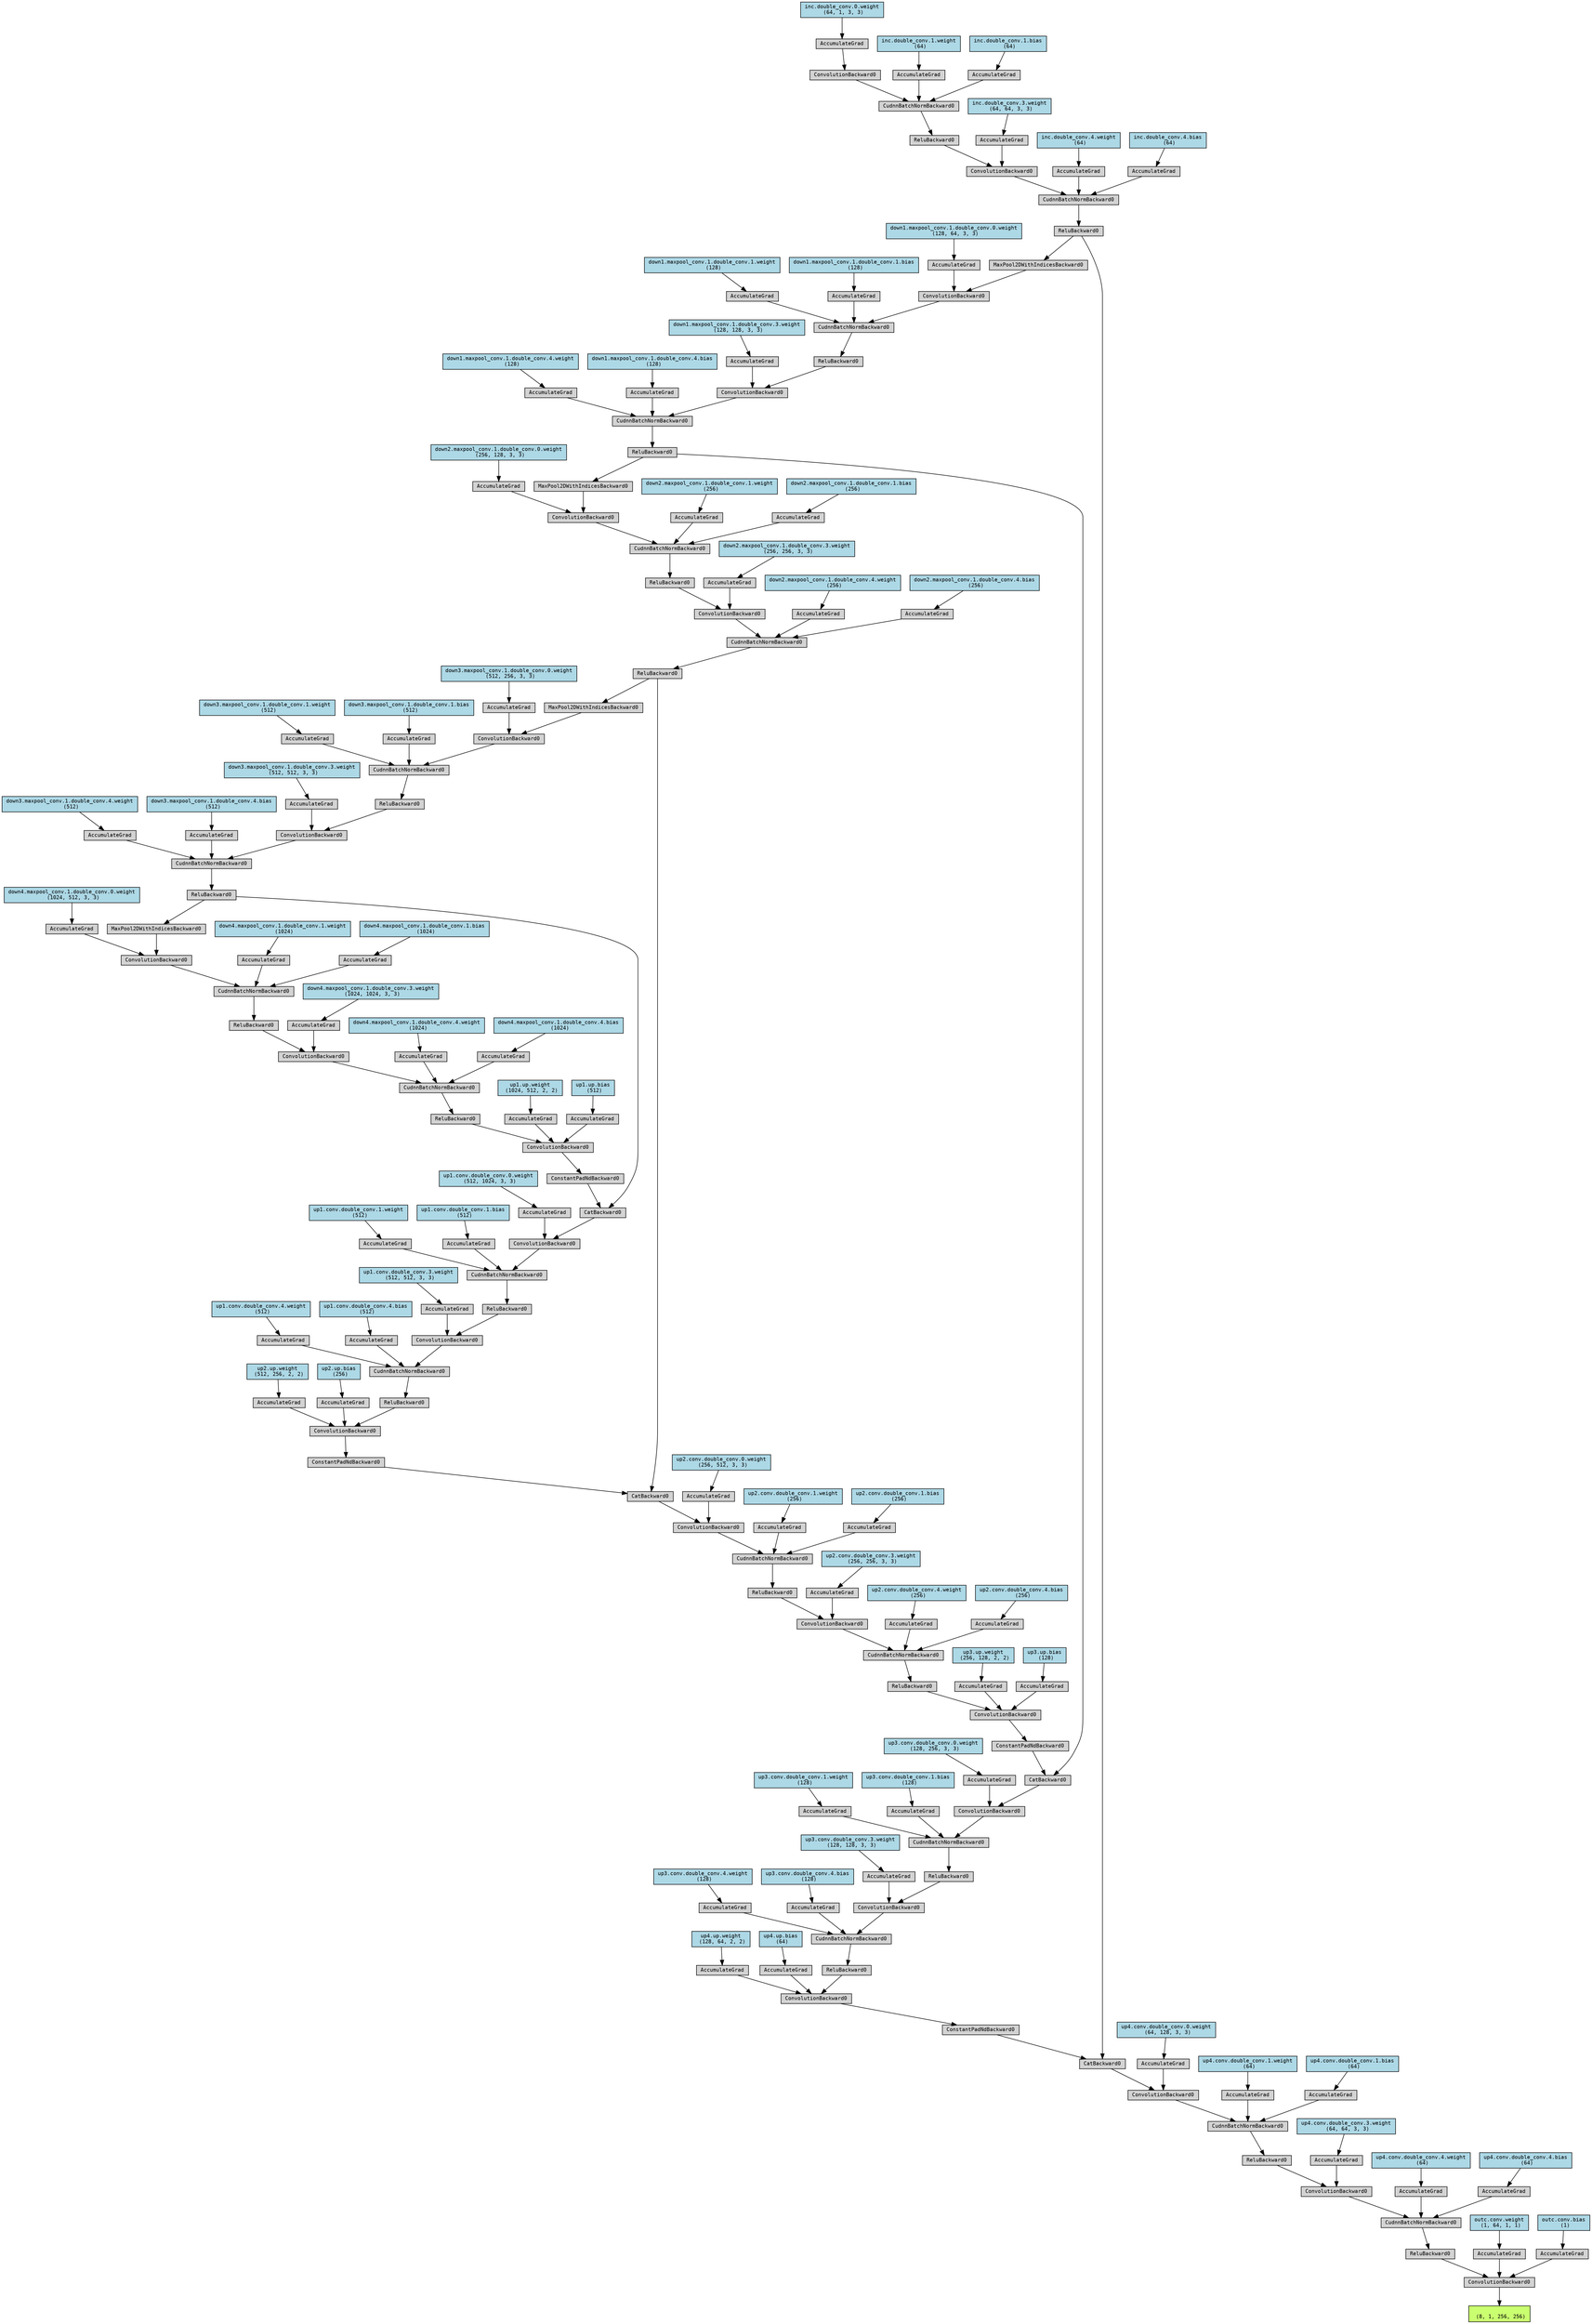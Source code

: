 digraph {
	graph [size="60.449999999999996,60.449999999999996"]
	node [align=left fontname=monospace fontsize=10 height=0.2 ranksep=0.1 shape=box style=filled]
	140522270519680 [label="
 (8, 1, 256, 256)" fillcolor=darkolivegreen1]
	140522271233264 [label=ConvolutionBackward0]
	140522271232880 -> 140522271233264
	140522271232880 [label=ReluBackward0]
	140522271233120 -> 140522271232880
	140522271233120 [label=CudnnBatchNormBackward0]
	140522271232784 -> 140522271233120
	140522271232784 [label=ConvolutionBackward0]
	140522271232400 -> 140522271232784
	140522271232400 [label=ReluBackward0]
	140522271232064 -> 140522271232400
	140522271232064 [label=CudnnBatchNormBackward0]
	140522271232160 -> 140522271232064
	140522271232160 [label=ConvolutionBackward0]
	140522271206944 -> 140522271232160
	140522271206944 [label=CatBackward0]
	140522271206800 -> 140522271206944
	140522271206800 [label=ReluBackward0]
	140522271206416 -> 140522271206800
	140522271206416 [label=CudnnBatchNormBackward0]
	140522271206272 -> 140522271206416
	140522271206272 [label=ConvolutionBackward0]
	140522271206032 -> 140522271206272
	140522271206032 [label=ReluBackward0]
	140522271205936 -> 140522271206032
	140522271205936 [label=CudnnBatchNormBackward0]
	140522271205744 -> 140522271205936
	140522271205744 [label=ConvolutionBackward0]
	140522271205360 -> 140522271205744
	140522280098128 [label="inc.double_conv.0.weight
 (64, 1, 3, 3)" fillcolor=lightblue]
	140522280098128 -> 140522271205360
	140522271205360 [label=AccumulateGrad]
	140522271205696 -> 140522271205936
	140522280098048 [label="inc.double_conv.1.weight
 (64)" fillcolor=lightblue]
	140522280098048 -> 140522271205696
	140522271205696 [label=AccumulateGrad]
	140522271206080 -> 140522271205936
	140522280098208 [label="inc.double_conv.1.bias
 (64)" fillcolor=lightblue]
	140522280098208 -> 140522271206080
	140522271206080 [label=AccumulateGrad]
	140522271206176 -> 140522271206272
	140522280098768 [label="inc.double_conv.3.weight
 (64, 64, 3, 3)" fillcolor=lightblue]
	140522280098768 -> 140522271206176
	140522271206176 [label=AccumulateGrad]
	140522271206464 -> 140522271206416
	140522280098848 [label="inc.double_conv.4.weight
 (64)" fillcolor=lightblue]
	140522280098848 -> 140522271206464
	140522271206464 [label=AccumulateGrad]
	140522271206560 -> 140522271206416
	140522280098928 [label="inc.double_conv.4.bias
 (64)" fillcolor=lightblue]
	140522280098928 -> 140522271206560
	140522271206560 [label=AccumulateGrad]
	140522271206752 -> 140522271206944
	140522271206752 [label=ConstantPadNdBackward0]
	140522271206128 -> 140522271206752
	140522271206128 [label=ConvolutionBackward0]
	140522271205504 -> 140522271206128
	140522271205504 [label=ReluBackward0]
	140522271205552 -> 140522271205504
	140522271205552 [label=CudnnBatchNormBackward0]
	140522271205120 -> 140522271205552
	140522271205120 [label=ConvolutionBackward0]
	140522271204784 -> 140522271205120
	140522271204784 [label=ReluBackward0]
	140522271204352 -> 140522271204784
	140522271204352 [label=CudnnBatchNormBackward0]
	140522271204208 -> 140522271204352
	140522271204208 [label=ConvolutionBackward0]
	140522271203920 -> 140522271204208
	140522271203920 [label=CatBackward0]
	140522271203872 -> 140522271203920
	140522271203872 [label=ReluBackward0]
	140522271203488 -> 140522271203872
	140522271203488 [label=CudnnBatchNormBackward0]
	140522271203536 -> 140522271203488
	140522271203536 [label=ConvolutionBackward0]
	140522271178320 -> 140522271203536
	140522271178320 [label=ReluBackward0]
	140522271178272 -> 140522271178320
	140522271178272 [label=CudnnBatchNormBackward0]
	140522271178128 -> 140522271178272
	140522271178128 [label=ConvolutionBackward0]
	140522271177744 -> 140522271178128
	140522271177744 [label=MaxPool2DWithIndicesBackward0]
	140522271206800 -> 140522271177744
	140522271177696 -> 140522271178128
	140522280099248 [label="down1.maxpool_conv.1.double_conv.0.weight
 (128, 64, 3, 3)" fillcolor=lightblue]
	140522280099248 -> 140522271177696
	140522271177696 [label=AccumulateGrad]
	140522271178080 -> 140522271178272
	140522280099328 [label="down1.maxpool_conv.1.double_conv.1.weight
 (128)" fillcolor=lightblue]
	140522280099328 -> 140522271178080
	140522271178080 [label=AccumulateGrad]
	140522271178368 -> 140522271178272
	140522280099408 [label="down1.maxpool_conv.1.double_conv.1.bias
 (128)" fillcolor=lightblue]
	140522280099408 -> 140522271178368
	140522271178368 [label=AccumulateGrad]
	140522271178512 -> 140522271203536
	140522280177728 [label="down1.maxpool_conv.1.double_conv.3.weight
 (128, 128, 3, 3)" fillcolor=lightblue]
	140522280177728 -> 140522271178512
	140522271178512 [label=AccumulateGrad]
	140522271203680 -> 140522271203488
	140522280177808 [label="down1.maxpool_conv.1.double_conv.4.weight
 (128)" fillcolor=lightblue]
	140522280177808 -> 140522271203680
	140522271203680 [label=AccumulateGrad]
	140522271178656 -> 140522271203488
	140522280177888 [label="down1.maxpool_conv.1.double_conv.4.bias
 (128)" fillcolor=lightblue]
	140522280177888 -> 140522271178656
	140522271178656 [label=AccumulateGrad]
	140522271203824 -> 140522271203920
	140522271203824 [label=ConstantPadNdBackward0]
	140522271203728 -> 140522271203824
	140522271203728 [label=ConvolutionBackward0]
	140522271177888 -> 140522271203728
	140522271177888 [label=ReluBackward0]
	140522271177360 -> 140522271177888
	140522271177360 [label=CudnnBatchNormBackward0]
	140522271177216 -> 140522271177360
	140522271177216 [label=ConvolutionBackward0]
	140522271176976 -> 140522271177216
	140522271176976 [label=ReluBackward0]
	140522271176880 -> 140522271176976
	140522271176880 [label=CudnnBatchNormBackward0]
	140522271176688 -> 140522271176880
	140522271176688 [label=ConvolutionBackward0]
	140522271176304 -> 140522271176688
	140522271176304 [label=CatBackward0]
	140522271176016 -> 140522271176304
	140522271176016 [label=ReluBackward0]
	140522271175920 -> 140522271176016
	140522271175920 [label=CudnnBatchNormBackward0]
	140522271175728 -> 140522271175920
	140522271175728 [label=ConvolutionBackward0]
	140522271175344 -> 140522271175728
	140522271175344 [label=ReluBackward0]
	140522271175008 -> 140522271175344
	140522271175008 [label=CudnnBatchNormBackward0]
	140522271174864 -> 140522271175008
	140522271174864 [label=ConvolutionBackward0]
	140522271174816 -> 140522271174864
	140522271174816 [label=MaxPool2DWithIndicesBackward0]
	140522271203872 -> 140522271174816
	140522271174768 -> 140522271174864
	140522280178288 [label="down2.maxpool_conv.1.double_conv.0.weight
 (256, 128, 3, 3)" fillcolor=lightblue]
	140522280178288 -> 140522271174768
	140522271174768 [label=AccumulateGrad]
	140522271175056 -> 140522271175008
	140522280178368 [label="down2.maxpool_conv.1.double_conv.1.weight
 (256)" fillcolor=lightblue]
	140522280178368 -> 140522271175056
	140522271175056 [label=AccumulateGrad]
	140522271175152 -> 140522271175008
	140522280178448 [label="down2.maxpool_conv.1.double_conv.1.bias
 (256)" fillcolor=lightblue]
	140522280178448 -> 140522271175152
	140522271175152 [label=AccumulateGrad]
	140522271175296 -> 140522271175728
	140522280178848 [label="down2.maxpool_conv.1.double_conv.3.weight
 (256, 256, 3, 3)" fillcolor=lightblue]
	140522280178848 -> 140522271175296
	140522271175296 [label=AccumulateGrad]
	140522271175680 -> 140522271175920
	140522280178928 [label="down2.maxpool_conv.1.double_conv.4.weight
 (256)" fillcolor=lightblue]
	140522280178928 -> 140522271175680
	140522271175680 [label=AccumulateGrad]
	140522271176064 -> 140522271175920
	140522280179008 [label="down2.maxpool_conv.1.double_conv.4.bias
 (256)" fillcolor=lightblue]
	140522280179008 -> 140522271176064
	140522271176064 [label=AccumulateGrad]
	140522271176160 -> 140522271176304
	140522271176160 [label=ConstantPadNdBackward0]
	140522271175536 -> 140522271176160
	140522271175536 [label=ConvolutionBackward0]
	140522271175200 -> 140522271175536
	140522271175200 [label=ReluBackward0]
	140522271149840 -> 140522271175200
	140522271149840 [label=CudnnBatchNormBackward0]
	140522271149648 -> 140522271149840
	140522271149648 [label=ConvolutionBackward0]
	140522271149312 -> 140522271149648
	140522271149312 [label=ReluBackward0]
	140522271149024 -> 140522271149312
	140522271149024 [label=CudnnBatchNormBackward0]
	140522271148832 -> 140522271149024
	140522271148832 [label=ConvolutionBackward0]
	140522271148448 -> 140522271148832
	140522271148448 [label=CatBackward0]
	140522271148352 -> 140522271148448
	140522271148352 [label=ReluBackward0]
	140522271148064 -> 140522271148352
	140522271148064 [label=CudnnBatchNormBackward0]
	140522271147872 -> 140522271148064
	140522271147872 [label=ConvolutionBackward0]
	140522271147488 -> 140522271147872
	140522271147488 [label=ReluBackward0]
	140522271147392 -> 140522271147488
	140522271147392 [label=CudnnBatchNormBackward0]
	140522271147296 -> 140522271147392
	140522271147296 [label=ConvolutionBackward0]
	140522271146768 -> 140522271147296
	140522271146768 [label=MaxPool2DWithIndicesBackward0]
	140522271176016 -> 140522271146768
	140522271146960 -> 140522271147296
	140522280179408 [label="down3.maxpool_conv.1.double_conv.0.weight
 (512, 256, 3, 3)" fillcolor=lightblue]
	140522280179408 -> 140522271146960
	140522271146960 [label=AccumulateGrad]
	140522271147248 -> 140522271147392
	140522280179488 [label="down3.maxpool_conv.1.double_conv.1.weight
 (512)" fillcolor=lightblue]
	140522280179488 -> 140522271147248
	140522271147248 [label=AccumulateGrad]
	140522271147536 -> 140522271147392
	140522280179568 [label="down3.maxpool_conv.1.double_conv.1.bias
 (512)" fillcolor=lightblue]
	140522280179568 -> 140522271147536
	140522271147536 [label=AccumulateGrad]
	140522271147728 -> 140522271147872
	140522280179968 [label="down3.maxpool_conv.1.double_conv.3.weight
 (512, 512, 3, 3)" fillcolor=lightblue]
	140522280179968 -> 140522271147728
	140522271147728 [label=AccumulateGrad]
	140522271148112 -> 140522271148064
	140522280180048 [label="down3.maxpool_conv.1.double_conv.4.weight
 (512)" fillcolor=lightblue]
	140522280180048 -> 140522271148112
	140522271148112 [label=AccumulateGrad]
	140522271148208 -> 140522271148064
	140522280180128 [label="down3.maxpool_conv.1.double_conv.4.bias
 (512)" fillcolor=lightblue]
	140522280180128 -> 140522271148208
	140522271148208 [label=AccumulateGrad]
	140522271148304 -> 140522271148448
	140522271148304 [label=ConstantPadNdBackward0]
	140522271147680 -> 140522271148304
	140522271147680 [label=ConvolutionBackward0]
	140522271147104 -> 140522271147680
	140522271147104 [label=ReluBackward0]
	140522271146672 -> 140522271147104
	140522271146672 [label=CudnnBatchNormBackward0]
	140522271146576 -> 140522271146672
	140522271146576 [label=ConvolutionBackward0]
	140522271146240 -> 140522271146576
	140522271146240 [label=ReluBackward0]
	140522271146048 -> 140522271146240
	140522271146048 [label=CudnnBatchNormBackward0]
	140522271133504 -> 140522271146048
	140522271133504 [label=ConvolutionBackward0]
	140522271133024 -> 140522271133504
	140522271133024 [label=MaxPool2DWithIndicesBackward0]
	140522271148352 -> 140522271133024
	140522271133264 -> 140522271133504
	140522280180528 [label="down4.maxpool_conv.1.double_conv.0.weight
 (1024, 512, 3, 3)" fillcolor=lightblue]
	140522280180528 -> 140522271133264
	140522271133264 [label=AccumulateGrad]
	140522271133312 -> 140522271146048
	140522280180608 [label="down4.maxpool_conv.1.double_conv.1.weight
 (1024)" fillcolor=lightblue]
	140522280180608 -> 140522271133312
	140522271133312 [label=AccumulateGrad]
	140522271133600 -> 140522271146048
	140522280180688 [label="down4.maxpool_conv.1.double_conv.1.bias
 (1024)" fillcolor=lightblue]
	140522280180688 -> 140522271133600
	140522271133600 [label=AccumulateGrad]
	140522271146192 -> 140522271146576
	140522280181088 [label="down4.maxpool_conv.1.double_conv.3.weight
 (1024, 1024, 3, 3)" fillcolor=lightblue]
	140522280181088 -> 140522271146192
	140522271146192 [label=AccumulateGrad]
	140522271146528 -> 140522271146672
	140522280181168 [label="down4.maxpool_conv.1.double_conv.4.weight
 (1024)" fillcolor=lightblue]
	140522280181168 -> 140522271146528
	140522271146528 [label=AccumulateGrad]
	140522271146816 -> 140522271146672
	140522280181248 [label="down4.maxpool_conv.1.double_conv.4.bias
 (1024)" fillcolor=lightblue]
	140522280181248 -> 140522271146816
	140522271146816 [label=AccumulateGrad]
	140522271147152 -> 140522271147680
	140522280181648 [label="up1.up.weight
 (1024, 512, 2, 2)" fillcolor=lightblue]
	140522280181648 -> 140522271147152
	140522271147152 [label=AccumulateGrad]
	140522271148256 -> 140522271147680
	140522271387712 [label="up1.up.bias
 (512)" fillcolor=lightblue]
	140522271387712 -> 140522271148256
	140522271148256 [label=AccumulateGrad]
	140522271148688 -> 140522271148832
	140522271387872 [label="up1.conv.double_conv.0.weight
 (512, 1024, 3, 3)" fillcolor=lightblue]
	140522271387872 -> 140522271148688
	140522271148688 [label=AccumulateGrad]
	140522271149072 -> 140522271149024
	140522271387952 [label="up1.conv.double_conv.1.weight
 (512)" fillcolor=lightblue]
	140522271387952 -> 140522271149072
	140522271149072 [label=AccumulateGrad]
	140522271149168 -> 140522271149024
	140522271388032 [label="up1.conv.double_conv.1.bias
 (512)" fillcolor=lightblue]
	140522271388032 -> 140522271149168
	140522271149168 [label=AccumulateGrad]
	140522271149264 -> 140522271149648
	140522271388432 [label="up1.conv.double_conv.3.weight
 (512, 512, 3, 3)" fillcolor=lightblue]
	140522271388432 -> 140522271149264
	140522271149264 [label=AccumulateGrad]
	140522271149600 -> 140522271149840
	140522271388512 [label="up1.conv.double_conv.4.weight
 (512)" fillcolor=lightblue]
	140522271388512 -> 140522271149600
	140522271149600 [label=AccumulateGrad]
	140522271150032 -> 140522271149840
	140522271388592 [label="up1.conv.double_conv.4.bias
 (512)" fillcolor=lightblue]
	140522271388592 -> 140522271150032
	140522271150032 [label=AccumulateGrad]
	140522271174912 -> 140522271175536
	140522271388992 [label="up2.up.weight
 (512, 256, 2, 2)" fillcolor=lightblue]
	140522271388992 -> 140522271174912
	140522271174912 [label=AccumulateGrad]
	140522271175872 -> 140522271175536
	140522271389072 [label="up2.up.bias
 (256)" fillcolor=lightblue]
	140522271389072 -> 140522271175872
	140522271175872 [label=AccumulateGrad]
	140522271176256 -> 140522271176688
	140522271389232 [label="up2.conv.double_conv.0.weight
 (256, 512, 3, 3)" fillcolor=lightblue]
	140522271389232 -> 140522271176256
	140522271176256 [label=AccumulateGrad]
	140522271176640 -> 140522271176880
	140522271389312 [label="up2.conv.double_conv.1.weight
 (256)" fillcolor=lightblue]
	140522271389312 -> 140522271176640
	140522271176640 [label=AccumulateGrad]
	140522271177024 -> 140522271176880
	140522271389392 [label="up2.conv.double_conv.1.bias
 (256)" fillcolor=lightblue]
	140522271389392 -> 140522271177024
	140522271177024 [label=AccumulateGrad]
	140522271177120 -> 140522271177216
	140522271389792 [label="up2.conv.double_conv.3.weight
 (256, 256, 3, 3)" fillcolor=lightblue]
	140522271389792 -> 140522271177120
	140522271177120 [label=AccumulateGrad]
	140522271177408 -> 140522271177360
	140522271389872 [label="up2.conv.double_conv.4.weight
 (256)" fillcolor=lightblue]
	140522271389872 -> 140522271177408
	140522271177408 [label=AccumulateGrad]
	140522271177504 -> 140522271177360
	140522271389952 [label="up2.conv.double_conv.4.bias
 (256)" fillcolor=lightblue]
	140522271389952 -> 140522271177504
	140522271177504 [label=AccumulateGrad]
	140522271177936 -> 140522271203728
	140522271390352 [label="up3.up.weight
 (256, 128, 2, 2)" fillcolor=lightblue]
	140522271390352 -> 140522271177936
	140522271177936 [label=AccumulateGrad]
	140522271178704 -> 140522271203728
	140522271390432 [label="up3.up.bias
 (128)" fillcolor=lightblue]
	140522271390432 -> 140522271178704
	140522271178704 [label=AccumulateGrad]
	140522271204112 -> 140522271204208
	140522271390592 [label="up3.conv.double_conv.0.weight
 (128, 256, 3, 3)" fillcolor=lightblue]
	140522271390592 -> 140522271204112
	140522271204112 [label=AccumulateGrad]
	140522271204400 -> 140522271204352
	140522271390672 [label="up3.conv.double_conv.1.weight
 (128)" fillcolor=lightblue]
	140522271390672 -> 140522271204400
	140522271204400 [label=AccumulateGrad]
	140522271204544 -> 140522271204352
	140522271390752 [label="up3.conv.double_conv.1.bias
 (128)" fillcolor=lightblue]
	140522271390752 -> 140522271204544
	140522271204544 [label=AccumulateGrad]
	140522271204736 -> 140522271205120
	140522271391152 [label="up3.conv.double_conv.3.weight
 (128, 128, 3, 3)" fillcolor=lightblue]
	140522271391152 -> 140522271204736
	140522271204736 [label=AccumulateGrad]
	140522271205072 -> 140522271205552
	140522271391232 [label="up3.conv.double_conv.4.weight
 (128)" fillcolor=lightblue]
	140522271391232 -> 140522271205072
	140522271205072 [label=AccumulateGrad]
	140522271205216 -> 140522271205552
	140522271391312 [label="up3.conv.double_conv.4.bias
 (128)" fillcolor=lightblue]
	140522271391312 -> 140522271205216
	140522271205216 [label=AccumulateGrad]
	140522271205312 -> 140522271206128
	140522271023168 [label="up4.up.weight
 (128, 64, 2, 2)" fillcolor=lightblue]
	140522271023168 -> 140522271205312
	140522271205312 [label=AccumulateGrad]
	140522271206608 -> 140522271206128
	140522271023248 [label="up4.up.bias
 (64)" fillcolor=lightblue]
	140522271023248 -> 140522271206608
	140522271206608 [label=AccumulateGrad]
	140522271207184 -> 140522271232160
	140522271023408 [label="up4.conv.double_conv.0.weight
 (64, 128, 3, 3)" fillcolor=lightblue]
	140522271023408 -> 140522271207184
	140522271207184 [label=AccumulateGrad]
	140522271207280 -> 140522271232064
	140522271023488 [label="up4.conv.double_conv.1.weight
 (64)" fillcolor=lightblue]
	140522271023488 -> 140522271207280
	140522271207280 [label=AccumulateGrad]
	140522271207376 -> 140522271232064
	140522271023568 [label="up4.conv.double_conv.1.bias
 (64)" fillcolor=lightblue]
	140522271023568 -> 140522271207376
	140522271207376 [label=AccumulateGrad]
	140522271232352 -> 140522271232784
	140522271023968 [label="up4.conv.double_conv.3.weight
 (64, 64, 3, 3)" fillcolor=lightblue]
	140522271023968 -> 140522271232352
	140522271232352 [label=AccumulateGrad]
	140522271232736 -> 140522271233120
	140522271024048 [label="up4.conv.double_conv.4.weight
 (64)" fillcolor=lightblue]
	140522271024048 -> 140522271232736
	140522271232736 [label=AccumulateGrad]
	140522271233168 -> 140522271233120
	140522271024128 [label="up4.conv.double_conv.4.bias
 (64)" fillcolor=lightblue]
	140522271024128 -> 140522271233168
	140522271233168 [label=AccumulateGrad]
	140522271232976 -> 140522271233264
	140522271024528 [label="outc.conv.weight
 (1, 64, 1, 1)" fillcolor=lightblue]
	140522271024528 -> 140522271232976
	140522271232976 [label=AccumulateGrad]
	140522271233024 -> 140522271233264
	140522271024608 [label="outc.conv.bias
 (1)" fillcolor=lightblue]
	140522271024608 -> 140522271233024
	140522271233024 [label=AccumulateGrad]
	140522271233264 -> 140522270519680
}
